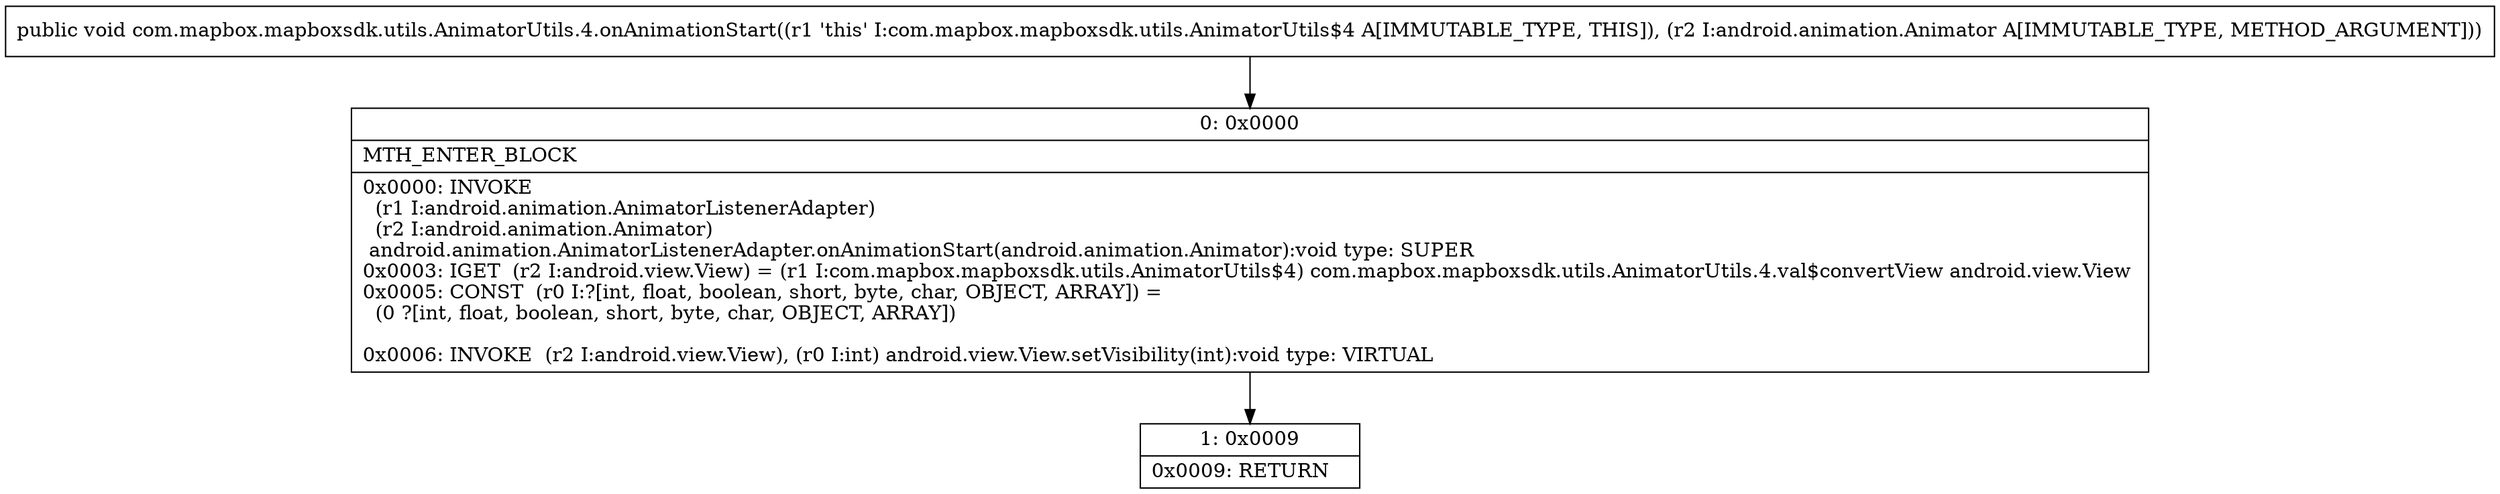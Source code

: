 digraph "CFG forcom.mapbox.mapboxsdk.utils.AnimatorUtils.4.onAnimationStart(Landroid\/animation\/Animator;)V" {
Node_0 [shape=record,label="{0\:\ 0x0000|MTH_ENTER_BLOCK\l|0x0000: INVOKE  \l  (r1 I:android.animation.AnimatorListenerAdapter)\l  (r2 I:android.animation.Animator)\l android.animation.AnimatorListenerAdapter.onAnimationStart(android.animation.Animator):void type: SUPER \l0x0003: IGET  (r2 I:android.view.View) = (r1 I:com.mapbox.mapboxsdk.utils.AnimatorUtils$4) com.mapbox.mapboxsdk.utils.AnimatorUtils.4.val$convertView android.view.View \l0x0005: CONST  (r0 I:?[int, float, boolean, short, byte, char, OBJECT, ARRAY]) = \l  (0 ?[int, float, boolean, short, byte, char, OBJECT, ARRAY])\l \l0x0006: INVOKE  (r2 I:android.view.View), (r0 I:int) android.view.View.setVisibility(int):void type: VIRTUAL \l}"];
Node_1 [shape=record,label="{1\:\ 0x0009|0x0009: RETURN   \l}"];
MethodNode[shape=record,label="{public void com.mapbox.mapboxsdk.utils.AnimatorUtils.4.onAnimationStart((r1 'this' I:com.mapbox.mapboxsdk.utils.AnimatorUtils$4 A[IMMUTABLE_TYPE, THIS]), (r2 I:android.animation.Animator A[IMMUTABLE_TYPE, METHOD_ARGUMENT])) }"];
MethodNode -> Node_0;
Node_0 -> Node_1;
}


